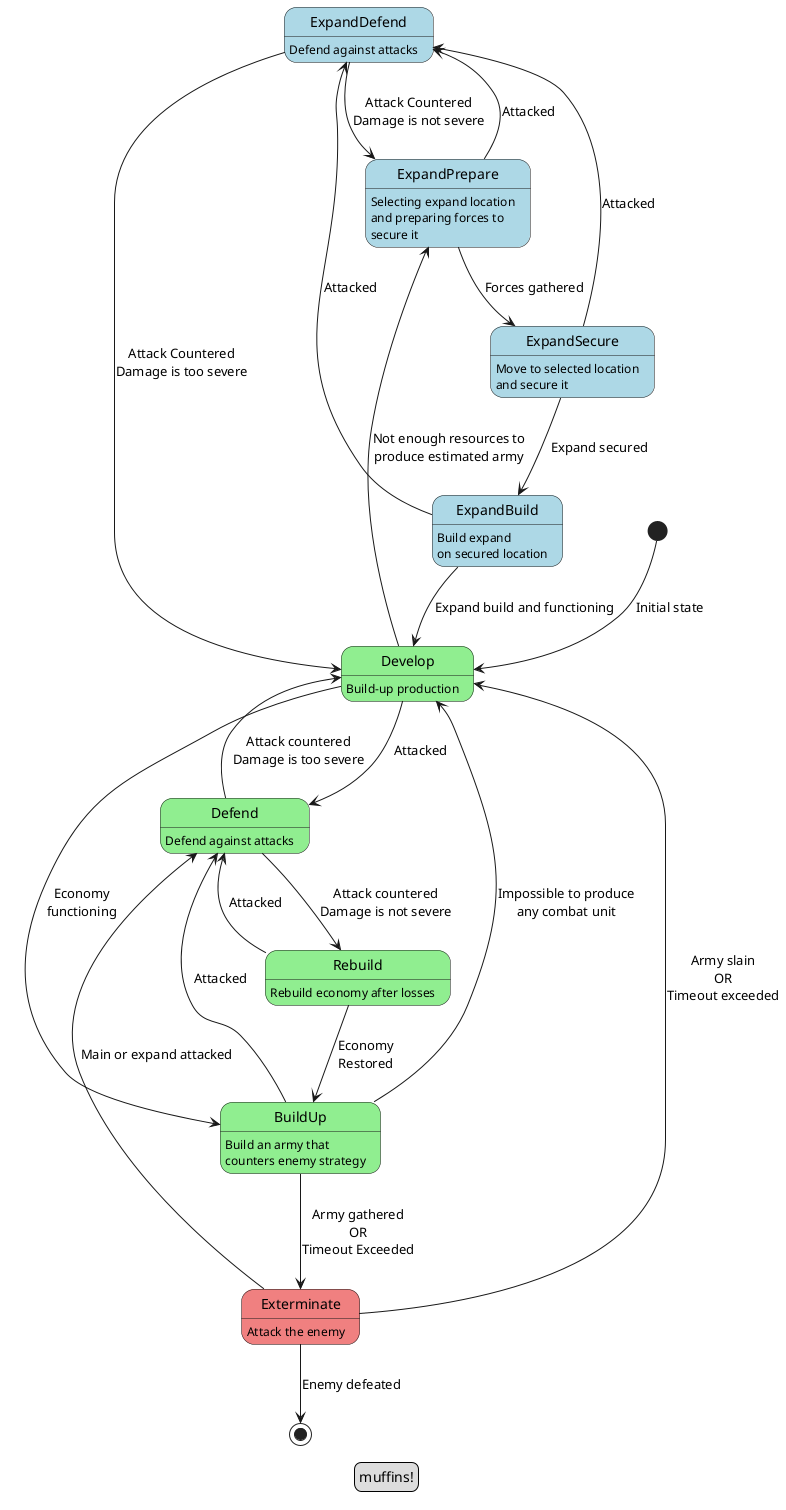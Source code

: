 @startuml controller states

state Develop #LightGreen: Build-up production
state Rebuild #LightGreen: Rebuild economy after losses
state Defend #LightGreen: Defend against attacks
state BuildUp #LightGreen: Build an army that\ncounters enemy strategy

state ExpandPrepare #LightBlue: Selecting expand location\nand preparing forces to\nsecure it
state ExpandSecure #LightBlue: Move to selected location\nand secure it
state ExpandBuild #LightBlue: Build expand\non secured location
state ExpandDefend #LightBlue: Defend against attacks

state Exterminate #LightCoral: Attack the enemy

[*] --> Develop: Initial state

Defend --> Rebuild: Attack countered\nDamage is not severe
Defend --> Develop: Attack countered\nDamage is too severe

Develop --> BuildUp: Economy\nfunctioning
Develop --> Defend: Attacked
Develop -left-> ExpandPrepare: Not enough resources to\nproduce estimated army

BuildUp -down-> Exterminate: Army gathered\nOR\nTimeout Exceeded
BuildUp --> Defend: Attacked
BuildUp --> Develop: Impossible to produce\nany combat unit

Rebuild --> BuildUp: Economy\nRestored
Rebuild --> Defend: Attacked

ExpandPrepare --> ExpandSecure: Forces gathered
ExpandPrepare -left-> ExpandDefend: Attacked

ExpandSecure --> ExpandBuild: Expand secured
ExpandSecure -left-> ExpandDefend: Attacked

ExpandBuild --> Develop: Expand build and functioning
ExpandBuild -left-> ExpandDefend: Attacked

ExpandDefend --> ExpandPrepare: Attack Countered\nDamage is not severe
ExpandDefend --> Develop: Attack Countered\nDamage is too severe

Exterminate --> [*]: Enemy defeated
Exterminate --> Develop: Army slain\nOR\nTimeout exceeded
Exterminate --> Defend: Main or expand attacked


legend
muffins!
endlegend

@enduml